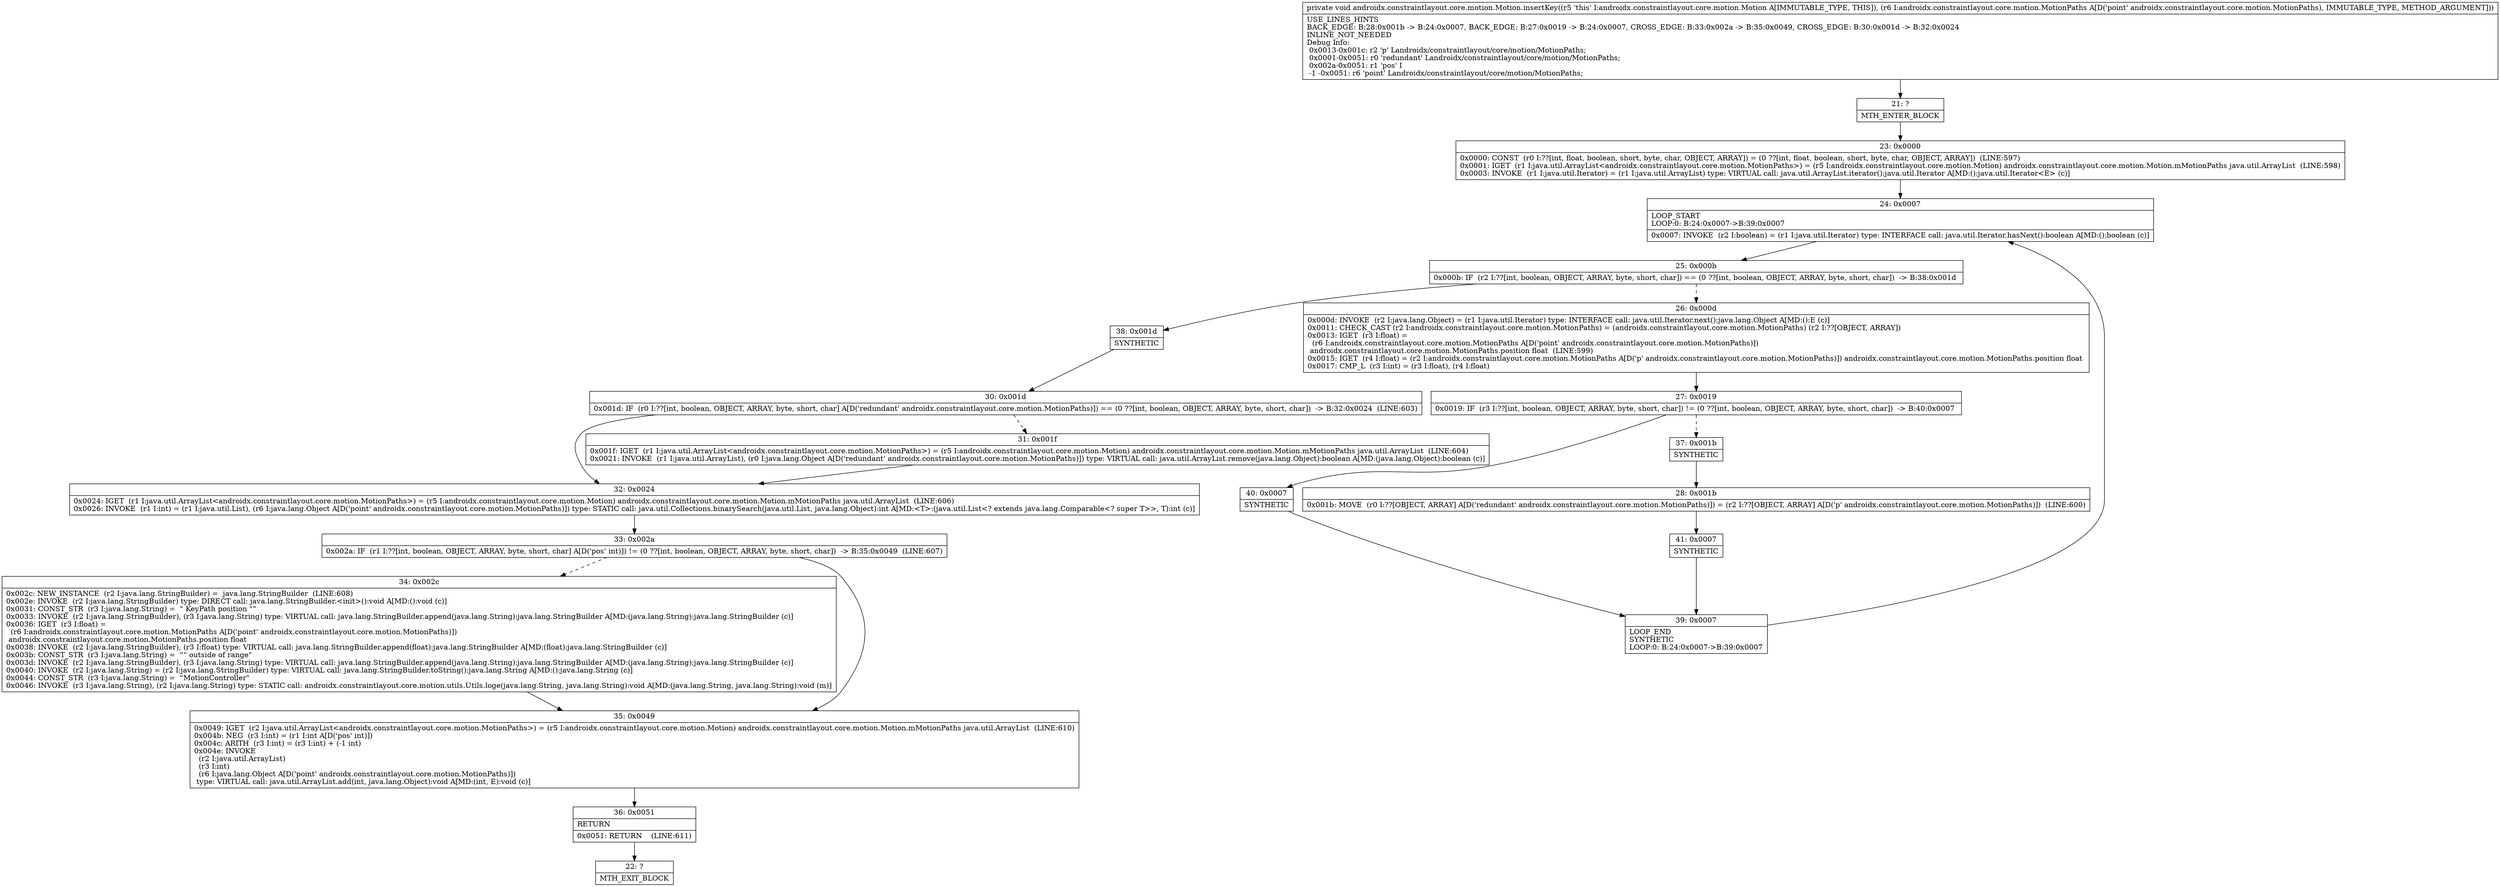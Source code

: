 digraph "CFG forandroidx.constraintlayout.core.motion.Motion.insertKey(Landroidx\/constraintlayout\/core\/motion\/MotionPaths;)V" {
Node_21 [shape=record,label="{21\:\ ?|MTH_ENTER_BLOCK\l}"];
Node_23 [shape=record,label="{23\:\ 0x0000|0x0000: CONST  (r0 I:??[int, float, boolean, short, byte, char, OBJECT, ARRAY]) = (0 ??[int, float, boolean, short, byte, char, OBJECT, ARRAY])  (LINE:597)\l0x0001: IGET  (r1 I:java.util.ArrayList\<androidx.constraintlayout.core.motion.MotionPaths\>) = (r5 I:androidx.constraintlayout.core.motion.Motion) androidx.constraintlayout.core.motion.Motion.mMotionPaths java.util.ArrayList  (LINE:598)\l0x0003: INVOKE  (r1 I:java.util.Iterator) = (r1 I:java.util.ArrayList) type: VIRTUAL call: java.util.ArrayList.iterator():java.util.Iterator A[MD:():java.util.Iterator\<E\> (c)]\l}"];
Node_24 [shape=record,label="{24\:\ 0x0007|LOOP_START\lLOOP:0: B:24:0x0007\-\>B:39:0x0007\l|0x0007: INVOKE  (r2 I:boolean) = (r1 I:java.util.Iterator) type: INTERFACE call: java.util.Iterator.hasNext():boolean A[MD:():boolean (c)]\l}"];
Node_25 [shape=record,label="{25\:\ 0x000b|0x000b: IF  (r2 I:??[int, boolean, OBJECT, ARRAY, byte, short, char]) == (0 ??[int, boolean, OBJECT, ARRAY, byte, short, char])  \-\> B:38:0x001d \l}"];
Node_26 [shape=record,label="{26\:\ 0x000d|0x000d: INVOKE  (r2 I:java.lang.Object) = (r1 I:java.util.Iterator) type: INTERFACE call: java.util.Iterator.next():java.lang.Object A[MD:():E (c)]\l0x0011: CHECK_CAST (r2 I:androidx.constraintlayout.core.motion.MotionPaths) = (androidx.constraintlayout.core.motion.MotionPaths) (r2 I:??[OBJECT, ARRAY]) \l0x0013: IGET  (r3 I:float) = \l  (r6 I:androidx.constraintlayout.core.motion.MotionPaths A[D('point' androidx.constraintlayout.core.motion.MotionPaths)])\l androidx.constraintlayout.core.motion.MotionPaths.position float  (LINE:599)\l0x0015: IGET  (r4 I:float) = (r2 I:androidx.constraintlayout.core.motion.MotionPaths A[D('p' androidx.constraintlayout.core.motion.MotionPaths)]) androidx.constraintlayout.core.motion.MotionPaths.position float \l0x0017: CMP_L  (r3 I:int) = (r3 I:float), (r4 I:float) \l}"];
Node_27 [shape=record,label="{27\:\ 0x0019|0x0019: IF  (r3 I:??[int, boolean, OBJECT, ARRAY, byte, short, char]) != (0 ??[int, boolean, OBJECT, ARRAY, byte, short, char])  \-\> B:40:0x0007 \l}"];
Node_37 [shape=record,label="{37\:\ 0x001b|SYNTHETIC\l}"];
Node_28 [shape=record,label="{28\:\ 0x001b|0x001b: MOVE  (r0 I:??[OBJECT, ARRAY] A[D('redundant' androidx.constraintlayout.core.motion.MotionPaths)]) = (r2 I:??[OBJECT, ARRAY] A[D('p' androidx.constraintlayout.core.motion.MotionPaths)])  (LINE:600)\l}"];
Node_41 [shape=record,label="{41\:\ 0x0007|SYNTHETIC\l}"];
Node_39 [shape=record,label="{39\:\ 0x0007|LOOP_END\lSYNTHETIC\lLOOP:0: B:24:0x0007\-\>B:39:0x0007\l}"];
Node_40 [shape=record,label="{40\:\ 0x0007|SYNTHETIC\l}"];
Node_38 [shape=record,label="{38\:\ 0x001d|SYNTHETIC\l}"];
Node_30 [shape=record,label="{30\:\ 0x001d|0x001d: IF  (r0 I:??[int, boolean, OBJECT, ARRAY, byte, short, char] A[D('redundant' androidx.constraintlayout.core.motion.MotionPaths)]) == (0 ??[int, boolean, OBJECT, ARRAY, byte, short, char])  \-\> B:32:0x0024  (LINE:603)\l}"];
Node_31 [shape=record,label="{31\:\ 0x001f|0x001f: IGET  (r1 I:java.util.ArrayList\<androidx.constraintlayout.core.motion.MotionPaths\>) = (r5 I:androidx.constraintlayout.core.motion.Motion) androidx.constraintlayout.core.motion.Motion.mMotionPaths java.util.ArrayList  (LINE:604)\l0x0021: INVOKE  (r1 I:java.util.ArrayList), (r0 I:java.lang.Object A[D('redundant' androidx.constraintlayout.core.motion.MotionPaths)]) type: VIRTUAL call: java.util.ArrayList.remove(java.lang.Object):boolean A[MD:(java.lang.Object):boolean (c)]\l}"];
Node_32 [shape=record,label="{32\:\ 0x0024|0x0024: IGET  (r1 I:java.util.ArrayList\<androidx.constraintlayout.core.motion.MotionPaths\>) = (r5 I:androidx.constraintlayout.core.motion.Motion) androidx.constraintlayout.core.motion.Motion.mMotionPaths java.util.ArrayList  (LINE:606)\l0x0026: INVOKE  (r1 I:int) = (r1 I:java.util.List), (r6 I:java.lang.Object A[D('point' androidx.constraintlayout.core.motion.MotionPaths)]) type: STATIC call: java.util.Collections.binarySearch(java.util.List, java.lang.Object):int A[MD:\<T\>:(java.util.List\<? extends java.lang.Comparable\<? super T\>\>, T):int (c)]\l}"];
Node_33 [shape=record,label="{33\:\ 0x002a|0x002a: IF  (r1 I:??[int, boolean, OBJECT, ARRAY, byte, short, char] A[D('pos' int)]) != (0 ??[int, boolean, OBJECT, ARRAY, byte, short, char])  \-\> B:35:0x0049  (LINE:607)\l}"];
Node_34 [shape=record,label="{34\:\ 0x002c|0x002c: NEW_INSTANCE  (r2 I:java.lang.StringBuilder) =  java.lang.StringBuilder  (LINE:608)\l0x002e: INVOKE  (r2 I:java.lang.StringBuilder) type: DIRECT call: java.lang.StringBuilder.\<init\>():void A[MD:():void (c)]\l0x0031: CONST_STR  (r3 I:java.lang.String) =  \" KeyPath position \"\" \l0x0033: INVOKE  (r2 I:java.lang.StringBuilder), (r3 I:java.lang.String) type: VIRTUAL call: java.lang.StringBuilder.append(java.lang.String):java.lang.StringBuilder A[MD:(java.lang.String):java.lang.StringBuilder (c)]\l0x0036: IGET  (r3 I:float) = \l  (r6 I:androidx.constraintlayout.core.motion.MotionPaths A[D('point' androidx.constraintlayout.core.motion.MotionPaths)])\l androidx.constraintlayout.core.motion.MotionPaths.position float \l0x0038: INVOKE  (r2 I:java.lang.StringBuilder), (r3 I:float) type: VIRTUAL call: java.lang.StringBuilder.append(float):java.lang.StringBuilder A[MD:(float):java.lang.StringBuilder (c)]\l0x003b: CONST_STR  (r3 I:java.lang.String) =  \"\" outside of range\" \l0x003d: INVOKE  (r2 I:java.lang.StringBuilder), (r3 I:java.lang.String) type: VIRTUAL call: java.lang.StringBuilder.append(java.lang.String):java.lang.StringBuilder A[MD:(java.lang.String):java.lang.StringBuilder (c)]\l0x0040: INVOKE  (r2 I:java.lang.String) = (r2 I:java.lang.StringBuilder) type: VIRTUAL call: java.lang.StringBuilder.toString():java.lang.String A[MD:():java.lang.String (c)]\l0x0044: CONST_STR  (r3 I:java.lang.String) =  \"MotionController\" \l0x0046: INVOKE  (r3 I:java.lang.String), (r2 I:java.lang.String) type: STATIC call: androidx.constraintlayout.core.motion.utils.Utils.loge(java.lang.String, java.lang.String):void A[MD:(java.lang.String, java.lang.String):void (m)]\l}"];
Node_35 [shape=record,label="{35\:\ 0x0049|0x0049: IGET  (r2 I:java.util.ArrayList\<androidx.constraintlayout.core.motion.MotionPaths\>) = (r5 I:androidx.constraintlayout.core.motion.Motion) androidx.constraintlayout.core.motion.Motion.mMotionPaths java.util.ArrayList  (LINE:610)\l0x004b: NEG  (r3 I:int) = (r1 I:int A[D('pos' int)]) \l0x004c: ARITH  (r3 I:int) = (r3 I:int) + (\-1 int) \l0x004e: INVOKE  \l  (r2 I:java.util.ArrayList)\l  (r3 I:int)\l  (r6 I:java.lang.Object A[D('point' androidx.constraintlayout.core.motion.MotionPaths)])\l type: VIRTUAL call: java.util.ArrayList.add(int, java.lang.Object):void A[MD:(int, E):void (c)]\l}"];
Node_36 [shape=record,label="{36\:\ 0x0051|RETURN\l|0x0051: RETURN    (LINE:611)\l}"];
Node_22 [shape=record,label="{22\:\ ?|MTH_EXIT_BLOCK\l}"];
MethodNode[shape=record,label="{private void androidx.constraintlayout.core.motion.Motion.insertKey((r5 'this' I:androidx.constraintlayout.core.motion.Motion A[IMMUTABLE_TYPE, THIS]), (r6 I:androidx.constraintlayout.core.motion.MotionPaths A[D('point' androidx.constraintlayout.core.motion.MotionPaths), IMMUTABLE_TYPE, METHOD_ARGUMENT]))  | USE_LINES_HINTS\lBACK_EDGE: B:28:0x001b \-\> B:24:0x0007, BACK_EDGE: B:27:0x0019 \-\> B:24:0x0007, CROSS_EDGE: B:33:0x002a \-\> B:35:0x0049, CROSS_EDGE: B:30:0x001d \-\> B:32:0x0024\lINLINE_NOT_NEEDED\lDebug Info:\l  0x0013\-0x001c: r2 'p' Landroidx\/constraintlayout\/core\/motion\/MotionPaths;\l  0x0001\-0x0051: r0 'redundant' Landroidx\/constraintlayout\/core\/motion\/MotionPaths;\l  0x002a\-0x0051: r1 'pos' I\l  \-1 \-0x0051: r6 'point' Landroidx\/constraintlayout\/core\/motion\/MotionPaths;\l}"];
MethodNode -> Node_21;Node_21 -> Node_23;
Node_23 -> Node_24;
Node_24 -> Node_25;
Node_25 -> Node_26[style=dashed];
Node_25 -> Node_38;
Node_26 -> Node_27;
Node_27 -> Node_37[style=dashed];
Node_27 -> Node_40;
Node_37 -> Node_28;
Node_28 -> Node_41;
Node_41 -> Node_39;
Node_39 -> Node_24;
Node_40 -> Node_39;
Node_38 -> Node_30;
Node_30 -> Node_31[style=dashed];
Node_30 -> Node_32;
Node_31 -> Node_32;
Node_32 -> Node_33;
Node_33 -> Node_34[style=dashed];
Node_33 -> Node_35;
Node_34 -> Node_35;
Node_35 -> Node_36;
Node_36 -> Node_22;
}

